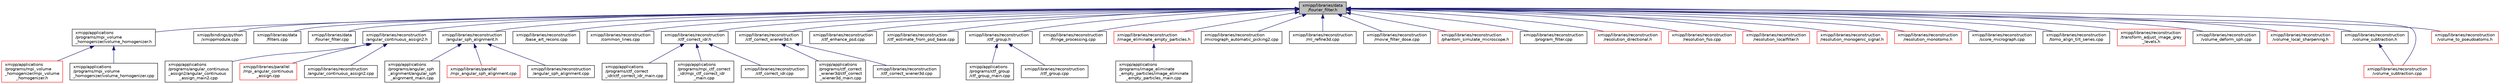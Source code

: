 digraph "xmipp/libraries/data/fourier_filter.h"
{
  edge [fontname="Helvetica",fontsize="10",labelfontname="Helvetica",labelfontsize="10"];
  node [fontname="Helvetica",fontsize="10",shape=record];
  Node87 [label="xmipp/libraries/data\l/fourier_filter.h",height=0.2,width=0.4,color="black", fillcolor="grey75", style="filled", fontcolor="black"];
  Node87 -> Node88 [dir="back",color="midnightblue",fontsize="10",style="solid",fontname="Helvetica"];
  Node88 [label="xmipp/applications\l/programs/mpi_volume\l_homogenizer/volume_homogenizer.h",height=0.2,width=0.4,color="black", fillcolor="white", style="filled",URL="$volume__homogenizer_8h.html"];
  Node88 -> Node89 [dir="back",color="midnightblue",fontsize="10",style="solid",fontname="Helvetica"];
  Node89 [label="xmipp/applications\l/programs/mpi_volume\l_homogenizer/mpi_volume\l_homogenizer.h",height=0.2,width=0.4,color="red", fillcolor="white", style="filled",URL="$mpi__volume__homogenizer_8h.html"];
  Node88 -> Node92 [dir="back",color="midnightblue",fontsize="10",style="solid",fontname="Helvetica"];
  Node92 [label="xmipp/applications\l/programs/mpi_volume\l_homogenizer/volume_homogenizer.cpp",height=0.2,width=0.4,color="black", fillcolor="white", style="filled",URL="$volume__homogenizer_8cpp.html"];
  Node87 -> Node93 [dir="back",color="midnightblue",fontsize="10",style="solid",fontname="Helvetica"];
  Node93 [label="xmipp/bindings/python\l/xmippmodule.cpp",height=0.2,width=0.4,color="black", fillcolor="white", style="filled",URL="$xmippmodule_8cpp.html"];
  Node87 -> Node94 [dir="back",color="midnightblue",fontsize="10",style="solid",fontname="Helvetica"];
  Node94 [label="xmipp/libraries/data\l/filters.cpp",height=0.2,width=0.4,color="black", fillcolor="white", style="filled",URL="$filters_8cpp.html"];
  Node87 -> Node95 [dir="back",color="midnightblue",fontsize="10",style="solid",fontname="Helvetica"];
  Node95 [label="xmipp/libraries/data\l/fourier_filter.cpp",height=0.2,width=0.4,color="black", fillcolor="white", style="filled",URL="$fourier__filter_8cpp.html"];
  Node87 -> Node96 [dir="back",color="midnightblue",fontsize="10",style="solid",fontname="Helvetica"];
  Node96 [label="xmipp/libraries/reconstruction\l/angular_continuous_assign2.h",height=0.2,width=0.4,color="black", fillcolor="white", style="filled",URL="$angular__continuous__assign2_8h.html"];
  Node96 -> Node97 [dir="back",color="midnightblue",fontsize="10",style="solid",fontname="Helvetica"];
  Node97 [label="xmipp/applications\l/programs/angular_continuous\l_assign2/angular_continuous\l_assign_main2.cpp",height=0.2,width=0.4,color="black", fillcolor="white", style="filled",URL="$angular__continuous__assign__main2_8cpp.html"];
  Node96 -> Node98 [dir="back",color="midnightblue",fontsize="10",style="solid",fontname="Helvetica"];
  Node98 [label="xmipp/libraries/parallel\l/mpi_angular_continuous\l_assign.cpp",height=0.2,width=0.4,color="red", fillcolor="white", style="filled",URL="$mpi__angular__continuous__assign_8cpp.html"];
  Node96 -> Node100 [dir="back",color="midnightblue",fontsize="10",style="solid",fontname="Helvetica"];
  Node100 [label="xmipp/libraries/reconstruction\l/angular_continuous_assign2.cpp",height=0.2,width=0.4,color="black", fillcolor="white", style="filled",URL="$angular__continuous__assign2_8cpp.html"];
  Node87 -> Node101 [dir="back",color="midnightblue",fontsize="10",style="solid",fontname="Helvetica"];
  Node101 [label="xmipp/libraries/reconstruction\l/angular_sph_alignment.h",height=0.2,width=0.4,color="black", fillcolor="white", style="filled",URL="$angular__sph__alignment_8h.html"];
  Node101 -> Node102 [dir="back",color="midnightblue",fontsize="10",style="solid",fontname="Helvetica"];
  Node102 [label="xmipp/applications\l/programs/angular_sph\l_alignment/angular_sph\l_alignment_main.cpp",height=0.2,width=0.4,color="black", fillcolor="white", style="filled",URL="$angular__sph__alignment__main_8cpp.html"];
  Node101 -> Node103 [dir="back",color="midnightblue",fontsize="10",style="solid",fontname="Helvetica"];
  Node103 [label="xmipp/libraries/parallel\l/mpi_angular_sph_alignment.cpp",height=0.2,width=0.4,color="red", fillcolor="white", style="filled",URL="$mpi__angular__sph__alignment_8cpp.html"];
  Node101 -> Node105 [dir="back",color="midnightblue",fontsize="10",style="solid",fontname="Helvetica"];
  Node105 [label="xmipp/libraries/reconstruction\l/angular_sph_alignment.cpp",height=0.2,width=0.4,color="black", fillcolor="white", style="filled",URL="$angular__sph__alignment_8cpp.html"];
  Node87 -> Node106 [dir="back",color="midnightblue",fontsize="10",style="solid",fontname="Helvetica"];
  Node106 [label="xmipp/libraries/reconstruction\l/base_art_recons.cpp",height=0.2,width=0.4,color="black", fillcolor="white", style="filled",URL="$base__art__recons_8cpp.html"];
  Node87 -> Node107 [dir="back",color="midnightblue",fontsize="10",style="solid",fontname="Helvetica"];
  Node107 [label="xmipp/libraries/reconstruction\l/common_lines.cpp",height=0.2,width=0.4,color="black", fillcolor="white", style="filled",URL="$common__lines_8cpp.html"];
  Node87 -> Node108 [dir="back",color="midnightblue",fontsize="10",style="solid",fontname="Helvetica"];
  Node108 [label="xmipp/libraries/reconstruction\l/ctf_correct_idr.h",height=0.2,width=0.4,color="black", fillcolor="white", style="filled",URL="$ctf__correct__idr_8h.html"];
  Node108 -> Node109 [dir="back",color="midnightblue",fontsize="10",style="solid",fontname="Helvetica"];
  Node109 [label="xmipp/applications\l/programs/ctf_correct\l_idr/ctf_correct_idr_main.cpp",height=0.2,width=0.4,color="black", fillcolor="white", style="filled",URL="$ctf__correct__idr__main_8cpp.html"];
  Node108 -> Node110 [dir="back",color="midnightblue",fontsize="10",style="solid",fontname="Helvetica"];
  Node110 [label="xmipp/applications\l/programs/mpi_ctf_correct\l_idr/mpi_ctf_correct_idr\l_main.cpp",height=0.2,width=0.4,color="black", fillcolor="white", style="filled",URL="$mpi__ctf__correct__idr__main_8cpp.html"];
  Node108 -> Node111 [dir="back",color="midnightblue",fontsize="10",style="solid",fontname="Helvetica"];
  Node111 [label="xmipp/libraries/reconstruction\l/ctf_correct_idr.cpp",height=0.2,width=0.4,color="black", fillcolor="white", style="filled",URL="$ctf__correct__idr_8cpp.html"];
  Node87 -> Node112 [dir="back",color="midnightblue",fontsize="10",style="solid",fontname="Helvetica"];
  Node112 [label="xmipp/libraries/reconstruction\l/ctf_correct_wiener3d.h",height=0.2,width=0.4,color="black", fillcolor="white", style="filled",URL="$ctf__correct__wiener3d_8h.html"];
  Node112 -> Node113 [dir="back",color="midnightblue",fontsize="10",style="solid",fontname="Helvetica"];
  Node113 [label="xmipp/applications\l/programs/ctf_correct\l_wiener3d/ctf_correct\l_wiener3d_main.cpp",height=0.2,width=0.4,color="black", fillcolor="white", style="filled",URL="$ctf__correct__wiener3d__main_8cpp.html"];
  Node112 -> Node114 [dir="back",color="midnightblue",fontsize="10",style="solid",fontname="Helvetica"];
  Node114 [label="xmipp/libraries/reconstruction\l/ctf_correct_wiener3d.cpp",height=0.2,width=0.4,color="black", fillcolor="white", style="filled",URL="$ctf__correct__wiener3d_8cpp.html"];
  Node87 -> Node115 [dir="back",color="midnightblue",fontsize="10",style="solid",fontname="Helvetica"];
  Node115 [label="xmipp/libraries/reconstruction\l/ctf_enhance_psd.cpp",height=0.2,width=0.4,color="black", fillcolor="white", style="filled",URL="$ctf__enhance__psd_8cpp.html"];
  Node87 -> Node116 [dir="back",color="midnightblue",fontsize="10",style="solid",fontname="Helvetica"];
  Node116 [label="xmipp/libraries/reconstruction\l/ctf_estimate_from_psd_base.cpp",height=0.2,width=0.4,color="black", fillcolor="white", style="filled",URL="$ctf__estimate__from__psd__base_8cpp.html"];
  Node87 -> Node117 [dir="back",color="midnightblue",fontsize="10",style="solid",fontname="Helvetica"];
  Node117 [label="xmipp/libraries/reconstruction\l/ctf_group.h",height=0.2,width=0.4,color="black", fillcolor="white", style="filled",URL="$ctf__group_8h.html"];
  Node117 -> Node118 [dir="back",color="midnightblue",fontsize="10",style="solid",fontname="Helvetica"];
  Node118 [label="xmipp/applications\l/programs/ctf_group\l/ctf_group_main.cpp",height=0.2,width=0.4,color="black", fillcolor="white", style="filled",URL="$ctf__group__main_8cpp.html"];
  Node117 -> Node119 [dir="back",color="midnightblue",fontsize="10",style="solid",fontname="Helvetica"];
  Node119 [label="xmipp/libraries/reconstruction\l/ctf_group.cpp",height=0.2,width=0.4,color="black", fillcolor="white", style="filled",URL="$ctf__group_8cpp.html"];
  Node87 -> Node120 [dir="back",color="midnightblue",fontsize="10",style="solid",fontname="Helvetica"];
  Node120 [label="xmipp/libraries/reconstruction\l/fringe_processing.cpp",height=0.2,width=0.4,color="black", fillcolor="white", style="filled",URL="$fringe__processing_8cpp.html"];
  Node87 -> Node121 [dir="back",color="midnightblue",fontsize="10",style="solid",fontname="Helvetica"];
  Node121 [label="xmipp/libraries/reconstruction\l/image_eliminate_empty_particles.h",height=0.2,width=0.4,color="red", fillcolor="white", style="filled",URL="$image__eliminate__empty__particles_8h.html"];
  Node121 -> Node122 [dir="back",color="midnightblue",fontsize="10",style="solid",fontname="Helvetica"];
  Node122 [label="xmipp/applications\l/programs/image_eliminate\l_empty_particles/image_eliminate\l_empty_particles_main.cpp",height=0.2,width=0.4,color="black", fillcolor="white", style="filled",URL="$image__eliminate__empty__particles__main_8cpp.html"];
  Node87 -> Node124 [dir="back",color="midnightblue",fontsize="10",style="solid",fontname="Helvetica"];
  Node124 [label="xmipp/libraries/reconstruction\l/micrograph_automatic_picking2.cpp",height=0.2,width=0.4,color="black", fillcolor="white", style="filled",URL="$micrograph__automatic__picking2_8cpp.html"];
  Node87 -> Node125 [dir="back",color="midnightblue",fontsize="10",style="solid",fontname="Helvetica"];
  Node125 [label="xmipp/libraries/reconstruction\l/ml_refine3d.cpp",height=0.2,width=0.4,color="black", fillcolor="white", style="filled",URL="$ml__refine3d_8cpp.html"];
  Node87 -> Node126 [dir="back",color="midnightblue",fontsize="10",style="solid",fontname="Helvetica"];
  Node126 [label="xmipp/libraries/reconstruction\l/movie_filter_dose.cpp",height=0.2,width=0.4,color="black", fillcolor="white", style="filled",URL="$libraries_2reconstruction_2movie__filter__dose_8cpp.html"];
  Node87 -> Node127 [dir="back",color="midnightblue",fontsize="10",style="solid",fontname="Helvetica"];
  Node127 [label="xmipp/libraries/reconstruction\l/phantom_simulate_microscope.h",height=0.2,width=0.4,color="red", fillcolor="white", style="filled",URL="$phantom__simulate__microscope_8h.html"];
  Node87 -> Node130 [dir="back",color="midnightblue",fontsize="10",style="solid",fontname="Helvetica"];
  Node130 [label="xmipp/libraries/reconstruction\l/program_filter.cpp",height=0.2,width=0.4,color="black", fillcolor="white", style="filled",URL="$program__filter_8cpp.html"];
  Node87 -> Node131 [dir="back",color="midnightblue",fontsize="10",style="solid",fontname="Helvetica"];
  Node131 [label="xmipp/libraries/reconstruction\l/resolution_directional.h",height=0.2,width=0.4,color="red", fillcolor="white", style="filled",URL="$resolution__directional_8h.html"];
  Node87 -> Node134 [dir="back",color="midnightblue",fontsize="10",style="solid",fontname="Helvetica"];
  Node134 [label="xmipp/libraries/reconstruction\l/resolution_fso.cpp",height=0.2,width=0.4,color="red", fillcolor="white", style="filled",URL="$libraries_2reconstruction_2resolution__fso_8cpp.html"];
  Node87 -> Node136 [dir="back",color="midnightblue",fontsize="10",style="solid",fontname="Helvetica"];
  Node136 [label="xmipp/libraries/reconstruction\l/resolution_localfilter.h",height=0.2,width=0.4,color="red", fillcolor="white", style="filled",URL="$resolution__localfilter_8h.html"];
  Node87 -> Node139 [dir="back",color="midnightblue",fontsize="10",style="solid",fontname="Helvetica"];
  Node139 [label="xmipp/libraries/reconstruction\l/resolution_monogenic_signal.h",height=0.2,width=0.4,color="red", fillcolor="white", style="filled",URL="$resolution__monogenic__signal_8h.html"];
  Node87 -> Node142 [dir="back",color="midnightblue",fontsize="10",style="solid",fontname="Helvetica"];
  Node142 [label="xmipp/libraries/reconstruction\l/resolution_monotomo.h",height=0.2,width=0.4,color="red", fillcolor="white", style="filled",URL="$resolution__monotomo_8h.html"];
  Node87 -> Node145 [dir="back",color="midnightblue",fontsize="10",style="solid",fontname="Helvetica"];
  Node145 [label="xmipp/libraries/reconstruction\l/score_micrograph.cpp",height=0.2,width=0.4,color="black", fillcolor="white", style="filled",URL="$score__micrograph_8cpp.html"];
  Node87 -> Node146 [dir="back",color="midnightblue",fontsize="10",style="solid",fontname="Helvetica"];
  Node146 [label="xmipp/libraries/reconstruction\l/tomo_align_tilt_series.cpp",height=0.2,width=0.4,color="black", fillcolor="white", style="filled",URL="$tomo__align__tilt__series_8cpp.html"];
  Node87 -> Node147 [dir="back",color="midnightblue",fontsize="10",style="solid",fontname="Helvetica"];
  Node147 [label="xmipp/libraries/reconstruction\l/transform_adjust_image_grey\l_levels.h",height=0.2,width=0.4,color="red", fillcolor="white", style="filled",URL="$transform__adjust__image__grey__levels_8h.html"];
  Node87 -> Node152 [dir="back",color="midnightblue",fontsize="10",style="solid",fontname="Helvetica"];
  Node152 [label="xmipp/libraries/reconstruction\l/volume_deform_sph.cpp",height=0.2,width=0.4,color="black", fillcolor="white", style="filled",URL="$volume__deform__sph_8cpp.html"];
  Node87 -> Node153 [dir="back",color="midnightblue",fontsize="10",style="solid",fontname="Helvetica"];
  Node153 [label="xmipp/libraries/reconstruction\l/volume_local_sharpening.h",height=0.2,width=0.4,color="red", fillcolor="white", style="filled",URL="$volume__local__sharpening_8h.html"];
  Node87 -> Node156 [dir="back",color="midnightblue",fontsize="10",style="solid",fontname="Helvetica"];
  Node156 [label="xmipp/libraries/reconstruction\l/volume_subtraction.h",height=0.2,width=0.4,color="black", fillcolor="white", style="filled",URL="$volume__subtraction_8h.html"];
  Node156 -> Node157 [dir="back",color="midnightblue",fontsize="10",style="solid",fontname="Helvetica"];
  Node157 [label="xmipp/libraries/reconstruction\l/volume_subtraction.cpp",height=0.2,width=0.4,color="red", fillcolor="white", style="filled",URL="$volume__subtraction_8cpp.html"];
  Node87 -> Node157 [dir="back",color="midnightblue",fontsize="10",style="solid",fontname="Helvetica"];
  Node87 -> Node161 [dir="back",color="midnightblue",fontsize="10",style="solid",fontname="Helvetica"];
  Node161 [label="xmipp/libraries/reconstruction\l/volume_to_pseudoatoms.h",height=0.2,width=0.4,color="red", fillcolor="white", style="filled",URL="$volume__to__pseudoatoms_8h.html"];
}
